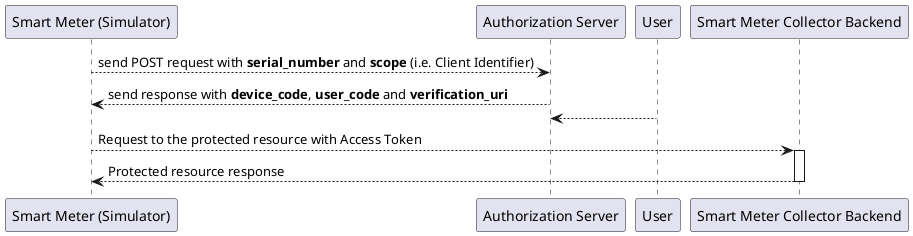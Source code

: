 @startuml fig_03
"Smart Meter (Simulator)" --> "Authorization Server": send POST request with **serial_number** and **scope** (i.e. Client Identifier)
"Authorization Server" --> "Smart Meter (Simulator)": send response with **device_code**, **user_code** and **verification_uri**

"User" --> "Authorization Server" 
"Smart Meter (Simulator)" --> "Smart Meter Collector Backend": Request to the protected resource with Access Token
activate "Smart Meter Collector Backend"
"Smart Meter Collector Backend" --> "Smart Meter (Simulator)": Protected resource response
deactivate "Smart Meter Collector Backend"
@enduml